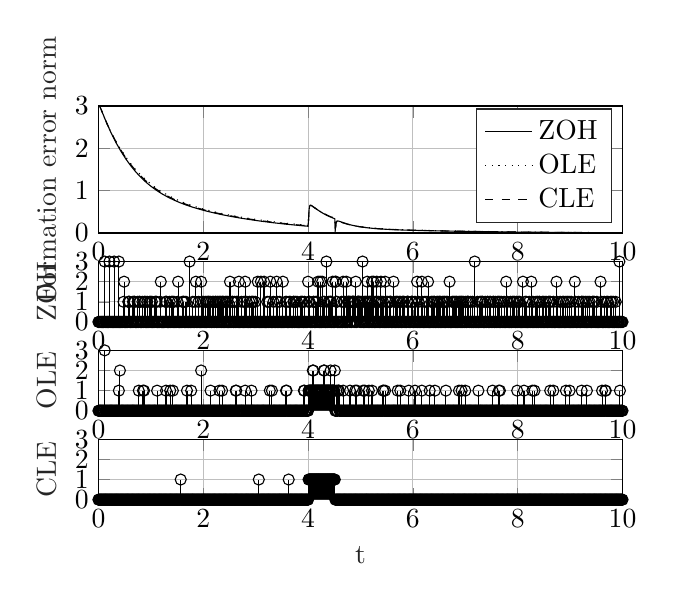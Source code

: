 % This file was created by matlab2tikz.
%
\begin{tikzpicture}

\begin{axis}[%
width=6.656cm,
height=1.614cm,
at={(0cm,3.386cm)},
scale only axis,
xmin=0,
xmax=10,
ymin=0,
ymax=3,
ylabel style={font=\color{white!15!black}},
ylabel={Formation error norm},
axis background/.style={fill=white},
xmajorgrids,
ymajorgrids,
legend style={legend cell align=left, align=left, draw=white!15!black}
]
\addplot [color=black]
  table[row sep=crcr]{%
0	3\\
0.02	3\\
0.03	2.979\\
0.06	2.89\\
0.16	2.587\\
0.25	2.343\\
0.34	2.124\\
0.43	1.929\\
0.52	1.755\\
0.61	1.6\\
0.7	1.462\\
0.76	1.38\\
0.82	1.303\\
0.91	1.198\\
1	1.106\\
1.07	1.042\\
1.14	0.982\\
1.23	0.913\\
1.33	0.845\\
1.44	0.779\\
1.56	0.715\\
1.68	0.659\\
1.8	0.61\\
1.93	0.562\\
2.06	0.519\\
2.19	0.48\\
2.33	0.441\\
2.48	0.404\\
2.69	0.357\\
2.88	0.32\\
3.08	0.284\\
3.33	0.244\\
3.59	0.208\\
3.9	0.171\\
4	0.16\\
4.01	0.328\\
4.02	0.557\\
4.03	0.635\\
4.04	0.655\\
4.05	0.655\\
4.07	0.643\\
4.12	0.6\\
4.23	0.507\\
4.3	0.456\\
4.37	0.411\\
4.45	0.367\\
4.51	0.337\\
4.52	0.099\\
4.54	0.257\\
4.55	0.281\\
4.56	0.287\\
4.58	0.283\\
4.62	0.268\\
4.76	0.21\\
4.83	0.187\\
4.92	0.163\\
5.01	0.144\\
5.12	0.126\\
5.24	0.11\\
5.39	0.096\\
5.57	0.083\\
5.81	0.071\\
6.13	0.06\\
6.67	0.046\\
7.42	0.031\\
8.21	0.02\\
9.1	0.011\\
10	0.006\\
};
\addlegendentry{ZOH}

\addplot [color=black, dotted]
  table[row sep=crcr]{%
0	3\\
0.02	3\\
0.03	2.979\\
0.06	2.89\\
0.16	2.587\\
0.22	2.429\\
0.28	2.283\\
0.34	2.149\\
0.4	2.027\\
0.54	1.764\\
0.6	1.663\\
0.66	1.569\\
0.72	1.483\\
0.78	1.404\\
0.85	1.32\\
0.96	1.198\\
1.03	1.127\\
1.1	1.063\\
1.18	0.997\\
1.26	0.937\\
1.35	0.876\\
1.45	0.813\\
1.54	0.763\\
1.63	0.717\\
1.73	0.672\\
1.85	0.622\\
1.97	0.578\\
2.12	0.528\\
2.26	0.487\\
2.44	0.439\\
2.62	0.397\\
2.82	0.355\\
3.04	0.315\\
3.27	0.277\\
3.53	0.239\\
3.83	0.201\\
4	0.181\\
4.01	0.336\\
4.02	0.559\\
4.03	0.637\\
4.04	0.656\\
4.05	0.657\\
4.07	0.645\\
4.13	0.592\\
4.2	0.534\\
4.27	0.483\\
4.34	0.437\\
4.41	0.397\\
4.49	0.356\\
4.51	0.347\\
4.52	0.108\\
4.53	0.166\\
4.54	0.249\\
4.55	0.273\\
4.56	0.278\\
4.58	0.275\\
4.63	0.256\\
4.73	0.217\\
4.81	0.192\\
4.9	0.169\\
4.99	0.151\\
5.1	0.134\\
5.23	0.118\\
5.39	0.103\\
5.6	0.089\\
5.87	0.076\\
6.29	0.062\\
6.89	0.046\\
7.5	0.034\\
8.42	0.02\\
9.3	0.012\\
10	0.007\\
};
\addlegendentry{OLE}

\addplot [color=black, dashed]
  table[row sep=crcr]{%
0	3\\
0.02	3\\
0.03	2.979\\
0.06	2.89\\
0.13	2.681\\
0.2	2.488\\
0.27	2.31\\
0.34	2.146\\
0.41	1.995\\
0.48	1.856\\
0.55	1.729\\
0.62	1.613\\
0.69	1.506\\
0.76	1.408\\
0.83	1.319\\
0.9	1.237\\
0.97	1.162\\
1.04	1.093\\
1.11	1.031\\
1.19	0.965\\
1.27	0.906\\
1.35	0.852\\
1.44	0.797\\
1.53	0.748\\
1.63	0.698\\
1.74	0.649\\
1.85	0.605\\
1.97	0.562\\
2.1	0.519\\
2.25	0.475\\
2.41	0.433\\
2.59	0.391\\
2.78	0.351\\
2.99	0.311\\
3.23	0.271\\
3.48	0.234\\
3.78	0.195\\
4	0.169\\
4.01	0.333\\
4.02	0.56\\
4.03	0.638\\
4.04	0.658\\
4.05	0.658\\
4.07	0.645\\
4.14	0.584\\
4.21	0.526\\
4.28	0.475\\
4.35	0.43\\
4.42	0.39\\
4.5	0.35\\
4.51	0.345\\
4.52	0.105\\
4.53	0.165\\
4.54	0.248\\
4.55	0.273\\
4.56	0.278\\
4.58	0.275\\
4.62	0.26\\
4.73	0.216\\
4.81	0.191\\
4.89	0.17\\
4.98	0.151\\
5.09	0.132\\
5.22	0.115\\
5.37	0.1\\
5.56	0.087\\
5.8	0.074\\
6.14	0.062\\
6.66	0.048\\
7.4	0.033\\
8.23	0.021\\
9.15	0.012\\
10	0.007\\
};
\addlegendentry{CLE}

\end{axis}

\begin{axis}[%
width=6.656cm,
height=0.767cm,
at={(0cm,2.257cm)},
scale only axis,
xmin=0,
xmax=10,
ymin=0,
ymax=3,
ylabel style={font=\color{white!15!black}},
ylabel={ZOH},
axis background/.style={fill=white},
xmajorgrids,
ymajorgrids
]
\addplot[ycomb, color=black, mark=o, mark options={solid, black}, forget plot] table[row sep=crcr] {%
0	0\\
0.01	0\\
0.02	0\\
0.03	0\\
0.04	0\\
0.05	0\\
0.06	0\\
0.07	0\\
0.08	0\\
0.09	0\\
0.1	0\\
0.11	0\\
0.12	3\\
0.13	0\\
0.14	0\\
0.15	0\\
0.16	0\\
0.17	0\\
0.18	0\\
0.19	0\\
0.2	0\\
0.21	3\\
0.22	0\\
0.23	0\\
0.24	0\\
0.25	0\\
0.26	0\\
0.27	0\\
0.28	0\\
0.29	0\\
0.3	3\\
0.31	0\\
0.32	0\\
0.33	0\\
0.34	0\\
0.35	0\\
0.36	0\\
0.37	0\\
0.38	0\\
0.39	3\\
0.4	0\\
0.41	0\\
0.42	0\\
0.43	0\\
0.44	0\\
0.45	0\\
0.46	0\\
0.47	0\\
0.48	1\\
0.49	2\\
0.5	0\\
0.51	0\\
0.52	0\\
0.53	0\\
0.54	0\\
0.55	0\\
0.56	0\\
0.57	1\\
0.58	1\\
0.59	1\\
0.6	0\\
0.61	0\\
0.62	0\\
0.63	0\\
0.64	0\\
0.65	0\\
0.66	1\\
0.67	0\\
0.68	1\\
0.69	1\\
0.7	0\\
0.71	0\\
0.72	0\\
0.73	0\\
0.74	0\\
0.75	1\\
0.76	0\\
0.77	0\\
0.78	1\\
0.79	1\\
0.8	0\\
0.81	0\\
0.82	0\\
0.83	0\\
0.84	1\\
0.85	0\\
0.86	0\\
0.87	0\\
0.88	1\\
0.89	1\\
0.9	0\\
0.91	0\\
0.92	0\\
0.93	1\\
0.94	0\\
0.95	0\\
0.96	0\\
0.97	0\\
0.98	1\\
0.99	1\\
1	0\\
1.01	0\\
1.02	1\\
1.03	0\\
1.04	0\\
1.05	0\\
1.06	0\\
1.07	0\\
1.08	1\\
1.09	1\\
1.1	0\\
1.11	1\\
1.12	0\\
1.13	0\\
1.14	0\\
1.15	0\\
1.16	0\\
1.17	0\\
1.18	1\\
1.19	2\\
1.2	0\\
1.21	0\\
1.22	0\\
1.23	0\\
1.24	0\\
1.25	0\\
1.26	0\\
1.27	0\\
1.28	1\\
1.29	1\\
1.3	1\\
1.31	0\\
1.32	0\\
1.33	0\\
1.34	0\\
1.35	0\\
1.36	1\\
1.37	0\\
1.38	0\\
1.39	0\\
1.4	1\\
1.41	1\\
1.42	0\\
1.43	0\\
1.44	1\\
1.45	0\\
1.46	0\\
1.47	0\\
1.48	0\\
1.49	0\\
1.5	0\\
1.51	1\\
1.52	2\\
1.53	0\\
1.54	0\\
1.55	0\\
1.56	0\\
1.57	0\\
1.58	0\\
1.59	0\\
1.6	1\\
1.61	0\\
1.62	1\\
1.63	1\\
1.64	0\\
1.65	0\\
1.66	0\\
1.67	1\\
1.68	0\\
1.69	0\\
1.7	0\\
1.71	0\\
1.72	0\\
1.73	0\\
1.74	3\\
1.75	0\\
1.76	0\\
1.77	0\\
1.78	0\\
1.79	0\\
1.8	1\\
1.81	0\\
1.82	0\\
1.83	0\\
1.84	0\\
1.85	1\\
1.86	2\\
1.87	0\\
1.88	0\\
1.89	0\\
1.9	0\\
1.91	1\\
1.92	0\\
1.93	0\\
1.94	0\\
1.95	0\\
1.96	2\\
1.97	0\\
1.98	1\\
1.99	0\\
2	0\\
2.01	1\\
2.02	0\\
2.03	0\\
2.04	0\\
2.05	1\\
2.06	0\\
2.07	0\\
2.08	1\\
2.09	0\\
2.1	1\\
2.11	1\\
2.12	0\\
2.13	0\\
2.14	1\\
2.15	0\\
2.16	0\\
2.17	0\\
2.18	1\\
2.19	0\\
2.2	1\\
2.21	0\\
2.22	0\\
2.23	1\\
2.24	1\\
2.25	0\\
2.26	0\\
2.27	1\\
2.28	0\\
2.29	0\\
2.3	1\\
2.31	0\\
2.32	1\\
2.33	0\\
2.34	1\\
2.35	0\\
2.36	0\\
2.37	1\\
2.38	1\\
2.39	0\\
2.4	0\\
2.41	0\\
2.42	1\\
2.43	0\\
2.44	1\\
2.45	0\\
2.46	0\\
2.47	1\\
2.48	0\\
2.49	0\\
2.5	0\\
2.51	2\\
2.52	0\\
2.53	0\\
2.54	0\\
2.55	1\\
2.56	1\\
2.57	0\\
2.58	0\\
2.59	0\\
2.6	1\\
2.61	0\\
2.62	0\\
2.63	0\\
2.64	1\\
2.65	1\\
2.66	0\\
2.67	0\\
2.68	2\\
2.69	0\\
2.7	0\\
2.71	0\\
2.72	0\\
2.73	1\\
2.74	0\\
2.75	0\\
2.76	0\\
2.77	0\\
2.78	1\\
2.79	0\\
2.8	2\\
2.81	0\\
2.82	0\\
2.83	1\\
2.84	0\\
2.85	0\\
2.86	0\\
2.87	0\\
2.88	1\\
2.89	0\\
2.9	0\\
2.91	0\\
2.92	1\\
2.93	0\\
2.94	1\\
2.95	1\\
2.96	0\\
2.97	0\\
2.98	0\\
2.99	1\\
3	0\\
3.01	0\\
3.02	0\\
3.03	0\\
3.04	2\\
3.05	0\\
3.06	0\\
3.07	0\\
3.08	0\\
3.09	0\\
3.1	2\\
3.11	0\\
3.12	0\\
3.13	0\\
3.14	0\\
3.15	0\\
3.16	2\\
3.17	0\\
3.18	0\\
3.19	0\\
3.2	0\\
3.21	0\\
3.22	1\\
3.23	0\\
3.24	0\\
3.25	0\\
3.26	1\\
3.27	0\\
3.28	2\\
3.29	0\\
3.3	0\\
3.31	0\\
3.32	0\\
3.33	0\\
3.34	1\\
3.35	0\\
3.36	0\\
3.37	0\\
3.38	0\\
3.39	0\\
3.4	2\\
3.41	1\\
3.42	0\\
3.43	0\\
3.44	0\\
3.45	0\\
3.46	1\\
3.47	0\\
3.48	0\\
3.49	0\\
3.5	0\\
3.51	0\\
3.52	2\\
3.53	0\\
3.54	0\\
3.55	0\\
3.56	0\\
3.57	1\\
3.58	0\\
3.59	1\\
3.6	0\\
3.61	0\\
3.62	0\\
3.63	0\\
3.64	1\\
3.65	0\\
3.66	1\\
3.67	0\\
3.68	0\\
3.69	0\\
3.7	0\\
3.71	0\\
3.72	1\\
3.73	1\\
3.74	0\\
3.75	0\\
3.76	1\\
3.77	0\\
3.78	0\\
3.79	1\\
3.8	0\\
3.81	0\\
3.82	0\\
3.83	0\\
3.84	0\\
3.85	0\\
3.86	1\\
3.87	0\\
3.88	1\\
3.89	1\\
3.9	0\\
3.91	0\\
3.92	0\\
3.93	1\\
3.94	0\\
3.95	0\\
3.96	0\\
3.97	0\\
3.98	0\\
3.99	0\\
4	2\\
4.01	1\\
4.02	1\\
4.03	1\\
4.04	0\\
4.05	0\\
4.06	0\\
4.07	0\\
4.08	0\\
4.09	0\\
4.1	1\\
4.11	1\\
4.12	0\\
4.13	0\\
4.14	0\\
4.15	1\\
4.16	0\\
4.17	1\\
4.18	0\\
4.19	2\\
4.2	0\\
4.21	0\\
4.22	0\\
4.23	2\\
4.24	0\\
4.25	0\\
4.26	0\\
4.27	2\\
4.28	0\\
4.29	1\\
4.3	0\\
4.31	1\\
4.32	0\\
4.33	0\\
4.34	0\\
4.35	3\\
4.36	0\\
4.37	0\\
4.38	0\\
4.39	1\\
4.4	0\\
4.41	1\\
4.42	0\\
4.43	1\\
4.44	1\\
4.45	0\\
4.46	0\\
4.47	2\\
4.48	0\\
4.49	0\\
4.5	0\\
4.51	0\\
4.52	2\\
4.53	2\\
4.54	1\\
4.55	1\\
4.56	0\\
4.57	0\\
4.58	0\\
4.59	0\\
4.6	0\\
4.61	0\\
4.62	0\\
4.63	0\\
4.64	1\\
4.65	0\\
4.66	0\\
4.67	2\\
4.68	1\\
4.69	0\\
4.7	1\\
4.71	0\\
4.72	0\\
4.73	2\\
4.74	0\\
4.75	0\\
4.76	1\\
4.77	1\\
4.78	1\\
4.79	1\\
4.8	0\\
4.81	1\\
4.82	0\\
4.83	0\\
4.84	1\\
4.85	1\\
4.86	1\\
4.87	1\\
4.88	0\\
4.89	1\\
4.9	0\\
4.91	2\\
4.92	0\\
4.93	0\\
4.94	1\\
4.95	1\\
4.96	1\\
4.97	1\\
4.98	1\\
4.99	0\\
5	0\\
5.01	1\\
5.02	0\\
5.03	0\\
5.04	3\\
5.05	0\\
5.06	0\\
5.07	1\\
5.08	0\\
5.09	0\\
5.1	1\\
5.11	1\\
5.12	0\\
5.13	2\\
5.14	0\\
5.15	0\\
5.16	1\\
5.17	0\\
5.18	1\\
5.19	1\\
5.2	0\\
5.21	0\\
5.22	2\\
5.23	0\\
5.24	0\\
5.25	2\\
5.26	0\\
5.27	0\\
5.28	1\\
5.29	0\\
5.3	0\\
5.31	2\\
5.32	1\\
5.33	0\\
5.34	0\\
5.35	1\\
5.36	0\\
5.37	0\\
5.38	0\\
5.39	2\\
5.4	1\\
5.41	0\\
5.42	0\\
5.43	1\\
5.44	0\\
5.45	0\\
5.46	0\\
5.47	2\\
5.48	0\\
5.49	1\\
5.5	0\\
5.51	0\\
5.52	1\\
5.53	0\\
5.54	0\\
5.55	1\\
5.56	0\\
5.57	1\\
5.58	1\\
5.59	0\\
5.6	0\\
5.61	0\\
5.62	0\\
5.63	2\\
5.64	0\\
5.65	0\\
5.66	1\\
5.67	0\\
5.68	0\\
5.69	1\\
5.7	0\\
5.71	1\\
5.72	0\\
5.73	0\\
5.74	1\\
5.75	0\\
5.76	1\\
5.77	0\\
5.78	0\\
5.79	0\\
5.8	1\\
5.81	0\\
5.82	1\\
5.83	1\\
5.84	0\\
5.85	0\\
5.86	0\\
5.87	0\\
5.88	0\\
5.89	1\\
5.9	1\\
5.91	1\\
5.92	0\\
5.93	0\\
5.94	0\\
5.95	0\\
5.96	0\\
5.97	1\\
5.98	1\\
5.99	1\\
6	0\\
6.01	0\\
6.02	0\\
6.03	0\\
6.04	1\\
6.05	0\\
6.06	0\\
6.07	0\\
6.08	2\\
6.09	0\\
6.1	0\\
6.11	1\\
6.12	0\\
6.13	0\\
6.14	0\\
6.15	0\\
6.16	0\\
6.17	2\\
6.18	1\\
6.19	0\\
6.2	0\\
6.21	0\\
6.22	0\\
6.23	1\\
6.24	0\\
6.25	0\\
6.26	0\\
6.27	1\\
6.28	0\\
6.29	2\\
6.3	0\\
6.31	0\\
6.32	0\\
6.33	0\\
6.34	0\\
6.35	1\\
6.36	0\\
6.37	1\\
6.38	0\\
6.39	0\\
6.4	1\\
6.41	1\\
6.42	0\\
6.43	0\\
6.44	0\\
6.45	0\\
6.46	1\\
6.47	0\\
6.48	1\\
6.49	0\\
6.5	0\\
6.51	1\\
6.52	1\\
6.53	0\\
6.54	0\\
6.55	0\\
6.56	1\\
6.57	0\\
6.58	0\\
6.59	1\\
6.6	0\\
6.61	1\\
6.62	0\\
6.63	0\\
6.64	1\\
6.65	0\\
6.66	1\\
6.67	0\\
6.68	0\\
6.69	0\\
6.7	2\\
6.71	0\\
6.72	0\\
6.73	0\\
6.74	0\\
6.75	1\\
6.76	0\\
6.77	1\\
6.78	0\\
6.79	1\\
6.8	0\\
6.81	0\\
6.82	1\\
6.83	0\\
6.84	1\\
6.85	0\\
6.86	0\\
6.87	0\\
6.88	1\\
6.89	0\\
6.9	1\\
6.91	0\\
6.92	1\\
6.93	0\\
6.94	1\\
6.95	0\\
6.96	0\\
6.97	1\\
6.98	0\\
6.99	0\\
7	0\\
7.01	1\\
7.02	0\\
7.03	0\\
7.04	1\\
7.05	1\\
7.06	1\\
7.07	0\\
7.08	0\\
7.09	0\\
7.1	1\\
7.11	0\\
7.12	0\\
7.13	0\\
7.14	1\\
7.15	0\\
7.16	0\\
7.17	0\\
7.18	3\\
7.19	0\\
7.2	0\\
7.21	0\\
7.22	0\\
7.23	1\\
7.24	0\\
7.25	0\\
7.26	0\\
7.27	0\\
7.28	1\\
7.29	0\\
7.3	1\\
7.31	0\\
7.32	1\\
7.33	1\\
7.34	0\\
7.35	0\\
7.36	0\\
7.37	0\\
7.38	1\\
7.39	0\\
7.4	0\\
7.41	0\\
7.42	1\\
7.43	1\\
7.44	0\\
7.45	0\\
7.46	0\\
7.47	1\\
7.48	1\\
7.49	0\\
7.5	0\\
7.51	0\\
7.52	0\\
7.53	1\\
7.54	1\\
7.55	0\\
7.56	0\\
7.57	0\\
7.58	1\\
7.59	0\\
7.6	0\\
7.61	0\\
7.62	1\\
7.63	1\\
7.64	0\\
7.65	0\\
7.66	1\\
7.67	0\\
7.68	0\\
7.69	1\\
7.7	0\\
7.71	0\\
7.72	0\\
7.73	0\\
7.74	1\\
7.75	0\\
7.76	0\\
7.77	0\\
7.78	2\\
7.79	0\\
7.8	1\\
7.81	0\\
7.82	0\\
7.83	0\\
7.84	0\\
7.85	0\\
7.86	1\\
7.87	0\\
7.88	0\\
7.89	0\\
7.9	1\\
7.91	0\\
7.92	1\\
7.93	0\\
7.94	1\\
7.95	0\\
7.96	0\\
7.97	0\\
7.98	1\\
7.99	0\\
8	0\\
8.01	0\\
8.02	1\\
8.03	0\\
8.04	1\\
8.05	0\\
8.06	0\\
8.07	0\\
8.08	0\\
8.09	0\\
8.1	2\\
8.11	0\\
8.12	0\\
8.13	0\\
8.14	1\\
8.15	0\\
8.16	1\\
8.17	0\\
8.18	0\\
8.19	0\\
8.2	0\\
8.21	0\\
8.22	1\\
8.23	0\\
8.24	0\\
8.25	0\\
8.26	2\\
8.27	0\\
8.28	0\\
8.29	1\\
8.3	0\\
8.31	0\\
8.32	0\\
8.33	0\\
8.34	0\\
8.35	1\\
8.36	0\\
8.37	0\\
8.38	1\\
8.39	0\\
8.4	0\\
8.41	1\\
8.42	1\\
8.43	0\\
8.44	0\\
8.45	0\\
8.46	0\\
8.47	1\\
8.48	0\\
8.49	0\\
8.5	1\\
8.51	0\\
8.52	0\\
8.53	0\\
8.54	1\\
8.55	0\\
8.56	0\\
8.57	0\\
8.58	0\\
8.59	1\\
8.6	0\\
8.61	1\\
8.62	1\\
8.63	0\\
8.64	0\\
8.65	0\\
8.66	0\\
8.67	0\\
8.68	1\\
8.69	0\\
8.7	0\\
8.71	0\\
8.72	0\\
8.73	0\\
8.74	2\\
8.75	1\\
8.76	0\\
8.77	0\\
8.78	0\\
8.79	0\\
8.8	0\\
8.81	1\\
8.82	0\\
8.83	0\\
8.84	0\\
8.85	0\\
8.86	1\\
8.87	0\\
8.88	1\\
8.89	0\\
8.9	0\\
8.91	0\\
8.92	1\\
8.93	0\\
8.94	0\\
8.95	1\\
8.96	0\\
8.97	0\\
8.98	1\\
8.99	0\\
9	0\\
9.01	0\\
9.02	1\\
9.03	0\\
9.04	0\\
9.05	0\\
9.06	0\\
9.07	0\\
9.08	0\\
9.09	2\\
9.1	1\\
9.11	0\\
9.12	0\\
9.13	0\\
9.14	0\\
9.15	0\\
9.16	1\\
9.17	0\\
9.18	0\\
9.19	0\\
9.2	0\\
9.21	0\\
9.22	1\\
9.23	1\\
9.24	0\\
9.25	0\\
9.26	1\\
9.27	0\\
9.28	0\\
9.29	0\\
9.3	1\\
9.31	0\\
9.32	0\\
9.33	0\\
9.34	1\\
9.35	0\\
9.36	0\\
9.37	1\\
9.38	0\\
9.39	0\\
9.4	0\\
9.41	0\\
9.42	0\\
9.43	1\\
9.44	1\\
9.45	0\\
9.46	1\\
9.47	0\\
9.48	0\\
9.49	0\\
9.5	0\\
9.51	1\\
9.52	0\\
9.53	0\\
9.54	0\\
9.55	0\\
9.56	0\\
9.57	0\\
9.58	2\\
9.59	0\\
9.6	1\\
9.61	0\\
9.62	0\\
9.63	0\\
9.64	0\\
9.65	1\\
9.66	0\\
9.67	0\\
9.68	0\\
9.69	0\\
9.7	1\\
9.71	0\\
9.72	1\\
9.73	0\\
9.74	0\\
9.75	0\\
9.76	0\\
9.77	1\\
9.78	0\\
9.79	1\\
9.8	0\\
9.81	0\\
9.82	1\\
9.83	0\\
9.84	0\\
9.85	0\\
9.86	0\\
9.87	1\\
9.88	0\\
9.89	0\\
9.9	0\\
9.91	0\\
9.92	0\\
9.93	0\\
9.94	3\\
9.95	0\\
9.96	0\\
9.97	0\\
9.98	0\\
9.99	0\\
10	0\\
};
\addplot[forget plot, color=white!15!black] table[row sep=crcr] {%
0	0\\
10	0\\
};
\end{axis}

\begin{axis}[%
width=6.656cm,
height=0.767cm,
at={(0cm,1.129cm)},
scale only axis,
xmin=0,
xmax=10,
ymin=0,
ymax=3,
ylabel style={font=\color{white!15!black}},
ylabel={OLE},
axis background/.style={fill=white},
xmajorgrids,
ymajorgrids
]
\addplot[ycomb, color=black, mark=o, mark options={solid, black}, forget plot] table[row sep=crcr] {%
0	0\\
0.01	0\\
0.02	0\\
0.03	0\\
0.04	0\\
0.05	0\\
0.06	0\\
0.07	0\\
0.08	0\\
0.09	0\\
0.1	0\\
0.11	0\\
0.12	3\\
0.13	0\\
0.14	0\\
0.15	0\\
0.16	0\\
0.17	0\\
0.18	0\\
0.19	0\\
0.2	0\\
0.21	0\\
0.22	0\\
0.23	0\\
0.24	0\\
0.25	0\\
0.26	0\\
0.27	0\\
0.28	0\\
0.29	0\\
0.3	0\\
0.31	0\\
0.32	0\\
0.33	0\\
0.34	0\\
0.35	0\\
0.36	0\\
0.37	0\\
0.38	0\\
0.39	1\\
0.4	0\\
0.41	2\\
0.42	0\\
0.43	0\\
0.44	0\\
0.45	0\\
0.46	0\\
0.47	0\\
0.48	0\\
0.49	0\\
0.5	0\\
0.51	0\\
0.52	0\\
0.53	0\\
0.54	0\\
0.55	0\\
0.56	0\\
0.57	0\\
0.58	0\\
0.59	0\\
0.6	0\\
0.61	0\\
0.62	0\\
0.63	0\\
0.64	0\\
0.65	0\\
0.66	0\\
0.67	0\\
0.68	0\\
0.69	0\\
0.7	0\\
0.71	0\\
0.72	0\\
0.73	0\\
0.74	0\\
0.75	0\\
0.76	0\\
0.77	1\\
0.78	0\\
0.79	0\\
0.8	0\\
0.81	0\\
0.82	0\\
0.83	0\\
0.84	0\\
0.85	1\\
0.86	0\\
0.87	1\\
0.88	0\\
0.89	0\\
0.9	0\\
0.91	0\\
0.92	0\\
0.93	0\\
0.94	0\\
0.95	0\\
0.96	0\\
0.97	0\\
0.98	0\\
0.99	0\\
1	0\\
1.01	0\\
1.02	0\\
1.03	0\\
1.04	0\\
1.05	0\\
1.06	0\\
1.07	0\\
1.08	0\\
1.09	0\\
1.1	0\\
1.11	0\\
1.12	1\\
1.13	0\\
1.14	0\\
1.15	0\\
1.16	0\\
1.17	0\\
1.18	0\\
1.19	0\\
1.2	0\\
1.21	0\\
1.22	0\\
1.23	0\\
1.24	0\\
1.25	0\\
1.26	0\\
1.27	0\\
1.28	0\\
1.29	1\\
1.3	0\\
1.31	0\\
1.32	0\\
1.33	0\\
1.34	0\\
1.35	0\\
1.36	0\\
1.37	1\\
1.38	0\\
1.39	0\\
1.4	0\\
1.41	0\\
1.42	1\\
1.43	0\\
1.44	0\\
1.45	0\\
1.46	0\\
1.47	0\\
1.48	0\\
1.49	0\\
1.5	0\\
1.51	0\\
1.52	0\\
1.53	0\\
1.54	0\\
1.55	0\\
1.56	0\\
1.57	0\\
1.58	0\\
1.59	0\\
1.6	0\\
1.61	0\\
1.62	0\\
1.63	0\\
1.64	0\\
1.65	0\\
1.66	0\\
1.67	0\\
1.68	0\\
1.69	1\\
1.7	0\\
1.71	0\\
1.72	0\\
1.73	0\\
1.74	0\\
1.75	0\\
1.76	0\\
1.77	1\\
1.78	0\\
1.79	0\\
1.8	0\\
1.81	0\\
1.82	0\\
1.83	0\\
1.84	0\\
1.85	0\\
1.86	0\\
1.87	0\\
1.88	0\\
1.89	0\\
1.9	0\\
1.91	0\\
1.92	0\\
1.93	0\\
1.94	0\\
1.95	0\\
1.96	2\\
1.97	0\\
1.98	0\\
1.99	0\\
2	0\\
2.01	0\\
2.02	0\\
2.03	0\\
2.04	0\\
2.05	0\\
2.06	0\\
2.07	0\\
2.08	0\\
2.09	0\\
2.1	0\\
2.11	0\\
2.12	0\\
2.13	0\\
2.14	1\\
2.15	0\\
2.16	0\\
2.17	0\\
2.18	0\\
2.19	0\\
2.2	0\\
2.21	0\\
2.22	0\\
2.23	0\\
2.24	0\\
2.25	0\\
2.26	0\\
2.27	0\\
2.28	0\\
2.29	0\\
2.3	0\\
2.31	1\\
2.32	0\\
2.33	0\\
2.34	0\\
2.35	0\\
2.36	1\\
2.37	0\\
2.38	0\\
2.39	0\\
2.4	0\\
2.41	0\\
2.42	0\\
2.43	0\\
2.44	0\\
2.45	0\\
2.46	0\\
2.47	0\\
2.48	0\\
2.49	0\\
2.5	0\\
2.51	0\\
2.52	0\\
2.53	0\\
2.54	0\\
2.55	0\\
2.56	0\\
2.57	0\\
2.58	0\\
2.59	0\\
2.6	0\\
2.61	0\\
2.62	1\\
2.63	1\\
2.64	0\\
2.65	0\\
2.66	0\\
2.67	0\\
2.68	0\\
2.69	0\\
2.7	0\\
2.71	0\\
2.72	0\\
2.73	0\\
2.74	0\\
2.75	0\\
2.76	0\\
2.77	0\\
2.78	0\\
2.79	0\\
2.8	1\\
2.81	0\\
2.82	0\\
2.83	0\\
2.84	0\\
2.85	0\\
2.86	0\\
2.87	0\\
2.88	0\\
2.89	0\\
2.9	0\\
2.91	0\\
2.92	1\\
2.93	0\\
2.94	0\\
2.95	0\\
2.96	0\\
2.97	0\\
2.98	0\\
2.99	0\\
3	0\\
3.01	0\\
3.02	0\\
3.03	0\\
3.04	0\\
3.05	0\\
3.06	0\\
3.07	0\\
3.08	0\\
3.09	0\\
3.1	0\\
3.11	0\\
3.12	0\\
3.13	0\\
3.14	0\\
3.15	0\\
3.16	0\\
3.17	0\\
3.18	0\\
3.19	0\\
3.2	0\\
3.21	0\\
3.22	0\\
3.23	0\\
3.24	0\\
3.25	0\\
3.26	0\\
3.27	1\\
3.28	0\\
3.29	0\\
3.3	0\\
3.31	1\\
3.32	0\\
3.33	0\\
3.34	0\\
3.35	0\\
3.36	0\\
3.37	0\\
3.38	0\\
3.39	0\\
3.4	0\\
3.41	0\\
3.42	0\\
3.43	0\\
3.44	0\\
3.45	0\\
3.46	0\\
3.47	0\\
3.48	0\\
3.49	0\\
3.5	0\\
3.51	0\\
3.52	0\\
3.53	0\\
3.54	0\\
3.55	0\\
3.56	0\\
3.57	0\\
3.58	1\\
3.59	1\\
3.6	0\\
3.61	0\\
3.62	0\\
3.63	0\\
3.64	0\\
3.65	0\\
3.66	0\\
3.67	0\\
3.68	0\\
3.69	0\\
3.7	0\\
3.71	0\\
3.72	0\\
3.73	0\\
3.74	0\\
3.75	0\\
3.76	0\\
3.77	0\\
3.78	0\\
3.79	0\\
3.8	0\\
3.81	0\\
3.82	0\\
3.83	0\\
3.84	0\\
3.85	0\\
3.86	0\\
3.87	0\\
3.88	0\\
3.89	0\\
3.9	0\\
3.91	0\\
3.92	1\\
3.93	1\\
3.94	0\\
3.95	0\\
3.96	0\\
3.97	0\\
3.98	0\\
3.99	0\\
4	0\\
4.01	1\\
4.02	1\\
4.03	1\\
4.04	1\\
4.05	1\\
4.06	1\\
4.07	1\\
4.08	1\\
4.09	2\\
4.1	2\\
4.11	1\\
4.12	1\\
4.13	1\\
4.14	1\\
4.15	1\\
4.16	1\\
4.17	1\\
4.18	1\\
4.19	1\\
4.2	1\\
4.21	1\\
4.22	1\\
4.23	1\\
4.24	1\\
4.25	1\\
4.26	1\\
4.27	1\\
4.28	1\\
4.29	1\\
4.3	2\\
4.31	2\\
4.32	1\\
4.33	1\\
4.34	1\\
4.35	1\\
4.36	1\\
4.37	1\\
4.38	1\\
4.39	1\\
4.4	1\\
4.41	1\\
4.42	1\\
4.43	2\\
4.44	1\\
4.45	1\\
4.46	1\\
4.47	1\\
4.48	1\\
4.49	1\\
4.5	1\\
4.51	2\\
4.52	0\\
4.53	0\\
4.54	1\\
4.55	0\\
4.56	0\\
4.57	1\\
4.58	1\\
4.59	1\\
4.6	0\\
4.61	0\\
4.62	0\\
4.63	0\\
4.64	0\\
4.65	0\\
4.66	0\\
4.67	1\\
4.68	0\\
4.69	0\\
4.7	0\\
4.71	0\\
4.72	0\\
4.73	0\\
4.74	0\\
4.75	0\\
4.76	0\\
4.77	0\\
4.78	0\\
4.79	0\\
4.8	1\\
4.81	0\\
4.82	0\\
4.83	0\\
4.84	0\\
4.85	0\\
4.86	0\\
4.87	0\\
4.88	0\\
4.89	0\\
4.9	1\\
4.91	0\\
4.92	0\\
4.93	1\\
4.94	0\\
4.95	0\\
4.96	0\\
4.97	0\\
4.98	0\\
4.99	0\\
5	0\\
5.01	0\\
5.02	0\\
5.03	0\\
5.04	0\\
5.05	1\\
5.06	0\\
5.07	0\\
5.08	1\\
5.09	0\\
5.1	0\\
5.11	0\\
5.12	0\\
5.13	0\\
5.14	0\\
5.15	0\\
5.16	1\\
5.17	0\\
5.18	0\\
5.19	0\\
5.2	0\\
5.21	0\\
5.22	1\\
5.23	0\\
5.24	0\\
5.25	0\\
5.26	0\\
5.27	0\\
5.28	0\\
5.29	0\\
5.3	0\\
5.31	0\\
5.32	0\\
5.33	0\\
5.34	0\\
5.35	0\\
5.36	0\\
5.37	0\\
5.38	0\\
5.39	0\\
5.4	0\\
5.41	0\\
5.42	0\\
5.43	1\\
5.44	1\\
5.45	0\\
5.46	0\\
5.47	1\\
5.48	0\\
5.49	0\\
5.5	0\\
5.51	0\\
5.52	0\\
5.53	0\\
5.54	0\\
5.55	0\\
5.56	0\\
5.57	0\\
5.58	0\\
5.59	0\\
5.6	0\\
5.61	0\\
5.62	0\\
5.63	0\\
5.64	0\\
5.65	0\\
5.66	0\\
5.67	0\\
5.68	0\\
5.69	0\\
5.7	0\\
5.71	1\\
5.72	0\\
5.73	0\\
5.74	0\\
5.75	0\\
5.76	1\\
5.77	0\\
5.78	0\\
5.79	0\\
5.8	0\\
5.81	0\\
5.82	0\\
5.83	0\\
5.84	0\\
5.85	0\\
5.86	0\\
5.87	0\\
5.88	0\\
5.89	0\\
5.9	0\\
5.91	0\\
5.92	1\\
5.93	0\\
5.94	0\\
5.95	0\\
5.96	0\\
5.97	0\\
5.98	0\\
5.99	0\\
6	0\\
6.01	0\\
6.02	0\\
6.03	0\\
6.04	1\\
6.05	0\\
6.06	0\\
6.07	0\\
6.08	0\\
6.09	0\\
6.1	0\\
6.11	0\\
6.12	0\\
6.13	0\\
6.14	0\\
6.15	0\\
6.16	0\\
6.17	1\\
6.18	0\\
6.19	0\\
6.2	0\\
6.21	0\\
6.22	0\\
6.23	0\\
6.24	0\\
6.25	0\\
6.26	0\\
6.27	0\\
6.28	0\\
6.29	0\\
6.3	0\\
6.31	0\\
6.32	1\\
6.33	0\\
6.34	0\\
6.35	0\\
6.36	0\\
6.37	0\\
6.38	0\\
6.39	0\\
6.4	0\\
6.41	0\\
6.42	1\\
6.43	0\\
6.44	0\\
6.45	0\\
6.46	0\\
6.47	0\\
6.48	0\\
6.49	0\\
6.5	0\\
6.51	0\\
6.52	0\\
6.53	0\\
6.54	0\\
6.55	0\\
6.56	0\\
6.57	0\\
6.58	0\\
6.59	0\\
6.6	0\\
6.61	0\\
6.62	0\\
6.63	1\\
6.64	0\\
6.65	0\\
6.66	0\\
6.67	0\\
6.68	0\\
6.69	0\\
6.7	0\\
6.71	0\\
6.72	0\\
6.73	0\\
6.74	0\\
6.75	0\\
6.76	0\\
6.77	0\\
6.78	0\\
6.79	0\\
6.8	0\\
6.81	0\\
6.82	0\\
6.83	0\\
6.84	0\\
6.85	0\\
6.86	0\\
6.87	0\\
6.88	1\\
6.89	0\\
6.9	0\\
6.91	0\\
6.92	0\\
6.93	1\\
6.94	0\\
6.95	0\\
6.96	0\\
6.97	0\\
6.98	0\\
6.99	0\\
7	1\\
7.01	0\\
7.02	0\\
7.03	0\\
7.04	0\\
7.05	0\\
7.06	0\\
7.07	0\\
7.08	0\\
7.09	0\\
7.1	0\\
7.11	0\\
7.12	0\\
7.13	0\\
7.14	0\\
7.15	0\\
7.16	0\\
7.17	0\\
7.18	0\\
7.19	0\\
7.2	0\\
7.21	0\\
7.22	0\\
7.23	0\\
7.24	0\\
7.25	1\\
7.26	0\\
7.27	0\\
7.28	0\\
7.29	0\\
7.3	0\\
7.31	0\\
7.32	0\\
7.33	0\\
7.34	0\\
7.35	0\\
7.36	0\\
7.37	0\\
7.38	0\\
7.39	0\\
7.4	0\\
7.41	0\\
7.42	0\\
7.43	0\\
7.44	0\\
7.45	0\\
7.46	0\\
7.47	0\\
7.48	0\\
7.49	0\\
7.5	0\\
7.51	0\\
7.52	1\\
7.53	0\\
7.54	0\\
7.55	0\\
7.56	0\\
7.57	0\\
7.58	0\\
7.59	0\\
7.6	0\\
7.61	0\\
7.62	0\\
7.63	0\\
7.64	1\\
7.65	0\\
7.66	1\\
7.67	0\\
7.68	0\\
7.69	0\\
7.7	0\\
7.71	0\\
7.72	0\\
7.73	0\\
7.74	0\\
7.75	0\\
7.76	0\\
7.77	0\\
7.78	0\\
7.79	0\\
7.8	0\\
7.81	0\\
7.82	0\\
7.83	0\\
7.84	0\\
7.85	0\\
7.86	0\\
7.87	0\\
7.88	0\\
7.89	0\\
7.9	0\\
7.91	0\\
7.92	0\\
7.93	0\\
7.94	0\\
7.95	0\\
7.96	0\\
7.97	0\\
7.98	0\\
7.99	1\\
8	0\\
8.01	0\\
8.02	0\\
8.03	0\\
8.04	0\\
8.05	0\\
8.06	0\\
8.07	0\\
8.08	0\\
8.09	0\\
8.1	0\\
8.11	0\\
8.12	1\\
8.13	0\\
8.14	0\\
8.15	0\\
8.16	0\\
8.17	0\\
8.18	0\\
8.19	0\\
8.2	0\\
8.21	0\\
8.22	0\\
8.23	0\\
8.24	0\\
8.25	0\\
8.26	0\\
8.27	0\\
8.28	1\\
8.29	0\\
8.3	0\\
8.31	0\\
8.32	1\\
8.33	0\\
8.34	0\\
8.35	0\\
8.36	0\\
8.37	0\\
8.38	0\\
8.39	0\\
8.4	0\\
8.41	0\\
8.42	0\\
8.43	0\\
8.44	0\\
8.45	0\\
8.46	0\\
8.47	0\\
8.48	0\\
8.49	0\\
8.5	0\\
8.51	0\\
8.52	0\\
8.53	0\\
8.54	0\\
8.55	0\\
8.56	0\\
8.57	0\\
8.58	0\\
8.59	0\\
8.6	0\\
8.61	0\\
8.62	1\\
8.63	0\\
8.64	0\\
8.65	0\\
8.66	0\\
8.67	0\\
8.68	1\\
8.69	0\\
8.7	0\\
8.71	0\\
8.72	0\\
8.73	0\\
8.74	0\\
8.75	0\\
8.76	0\\
8.77	0\\
8.78	0\\
8.79	0\\
8.8	0\\
8.81	0\\
8.82	0\\
8.83	0\\
8.84	0\\
8.85	0\\
8.86	0\\
8.87	0\\
8.88	0\\
8.89	0\\
8.9	0\\
8.91	0\\
8.92	1\\
8.93	0\\
8.94	0\\
8.95	0\\
8.96	0\\
8.97	0\\
8.98	0\\
8.99	1\\
9	0\\
9.01	0\\
9.02	0\\
9.03	0\\
9.04	0\\
9.05	0\\
9.06	0\\
9.07	0\\
9.08	0\\
9.09	0\\
9.1	0\\
9.11	0\\
9.12	0\\
9.13	0\\
9.14	0\\
9.15	0\\
9.16	0\\
9.17	0\\
9.18	0\\
9.19	0\\
9.2	0\\
9.21	0\\
9.22	1\\
9.23	0\\
9.24	0\\
9.25	0\\
9.26	0\\
9.27	0\\
9.28	0\\
9.29	0\\
9.3	0\\
9.31	0\\
9.32	1\\
9.33	0\\
9.34	0\\
9.35	0\\
9.36	0\\
9.37	0\\
9.38	0\\
9.39	0\\
9.4	0\\
9.41	0\\
9.42	0\\
9.43	0\\
9.44	0\\
9.45	0\\
9.46	0\\
9.47	0\\
9.48	0\\
9.49	0\\
9.5	0\\
9.51	0\\
9.52	0\\
9.53	0\\
9.54	0\\
9.55	0\\
9.56	0\\
9.57	0\\
9.58	0\\
9.59	0\\
9.6	0\\
9.61	1\\
9.62	0\\
9.63	0\\
9.64	0\\
9.65	0\\
9.66	0\\
9.67	1\\
9.68	1\\
9.69	0\\
9.7	0\\
9.71	0\\
9.72	0\\
9.73	0\\
9.74	0\\
9.75	0\\
9.76	0\\
9.77	0\\
9.78	0\\
9.79	0\\
9.8	0\\
9.81	0\\
9.82	0\\
9.83	0\\
9.84	0\\
9.85	0\\
9.86	0\\
9.87	0\\
9.88	0\\
9.89	0\\
9.9	0\\
9.91	0\\
9.92	0\\
9.93	0\\
9.94	0\\
9.95	1\\
9.96	0\\
9.97	0\\
9.98	0\\
9.99	0\\
10	0\\
};
\addplot[forget plot, color=white!15!black] table[row sep=crcr] {%
0	0\\
10	0\\
};
\end{axis}

\begin{axis}[%
width=6.656cm,
height=0.767cm,
at={(0cm,0cm)},
scale only axis,
xmin=0,
xmax=10,
xlabel style={font=\color{white!15!black}},
xlabel={t},
ymin=0,
ymax=3,
ylabel style={font=\color{white!15!black}},
ylabel={CLE},
axis background/.style={fill=white},
xmajorgrids,
ymajorgrids
]
\addplot[ycomb, color=black, mark=o, mark options={solid, black}, forget plot] table[row sep=crcr] {%
0	0\\
0.01	0\\
0.02	0\\
0.03	0\\
0.04	0\\
0.05	0\\
0.06	0\\
0.07	0\\
0.08	0\\
0.09	0\\
0.1	0\\
0.11	0\\
0.12	0\\
0.13	0\\
0.14	0\\
0.15	0\\
0.16	0\\
0.17	0\\
0.18	0\\
0.19	0\\
0.2	0\\
0.21	0\\
0.22	0\\
0.23	0\\
0.24	0\\
0.25	0\\
0.26	0\\
0.27	0\\
0.28	0\\
0.29	0\\
0.3	0\\
0.31	0\\
0.32	0\\
0.33	0\\
0.34	0\\
0.35	0\\
0.36	0\\
0.37	0\\
0.38	0\\
0.39	0\\
0.4	0\\
0.41	0\\
0.42	0\\
0.43	0\\
0.44	0\\
0.45	0\\
0.46	0\\
0.47	0\\
0.48	0\\
0.49	0\\
0.5	0\\
0.51	0\\
0.52	0\\
0.53	0\\
0.54	0\\
0.55	0\\
0.56	0\\
0.57	0\\
0.58	0\\
0.59	0\\
0.6	0\\
0.61	0\\
0.62	0\\
0.63	0\\
0.64	0\\
0.65	0\\
0.66	0\\
0.67	0\\
0.68	0\\
0.69	0\\
0.7	0\\
0.71	0\\
0.72	0\\
0.73	0\\
0.74	0\\
0.75	0\\
0.76	0\\
0.77	0\\
0.78	0\\
0.79	0\\
0.8	0\\
0.81	0\\
0.82	0\\
0.83	0\\
0.84	0\\
0.85	0\\
0.86	0\\
0.87	0\\
0.88	0\\
0.89	0\\
0.9	0\\
0.91	0\\
0.92	0\\
0.93	0\\
0.94	0\\
0.95	0\\
0.96	0\\
0.97	0\\
0.98	0\\
0.99	0\\
1	0\\
1.01	0\\
1.02	0\\
1.03	0\\
1.04	0\\
1.05	0\\
1.06	0\\
1.07	0\\
1.08	0\\
1.09	0\\
1.1	0\\
1.11	0\\
1.12	0\\
1.13	0\\
1.14	0\\
1.15	0\\
1.16	0\\
1.17	0\\
1.18	0\\
1.19	0\\
1.2	0\\
1.21	0\\
1.22	0\\
1.23	0\\
1.24	0\\
1.25	0\\
1.26	0\\
1.27	0\\
1.28	0\\
1.29	0\\
1.3	0\\
1.31	0\\
1.32	0\\
1.33	0\\
1.34	0\\
1.35	0\\
1.36	0\\
1.37	0\\
1.38	0\\
1.39	0\\
1.4	0\\
1.41	0\\
1.42	0\\
1.43	0\\
1.44	0\\
1.45	0\\
1.46	0\\
1.47	0\\
1.48	0\\
1.49	0\\
1.5	0\\
1.51	0\\
1.52	0\\
1.53	0\\
1.54	0\\
1.55	0\\
1.56	0\\
1.57	1\\
1.58	0\\
1.59	0\\
1.6	0\\
1.61	0\\
1.62	0\\
1.63	0\\
1.64	0\\
1.65	0\\
1.66	0\\
1.67	0\\
1.68	0\\
1.69	0\\
1.7	0\\
1.71	0\\
1.72	0\\
1.73	0\\
1.74	0\\
1.75	0\\
1.76	0\\
1.77	0\\
1.78	0\\
1.79	0\\
1.8	0\\
1.81	0\\
1.82	0\\
1.83	0\\
1.84	0\\
1.85	0\\
1.86	0\\
1.87	0\\
1.88	0\\
1.89	0\\
1.9	0\\
1.91	0\\
1.92	0\\
1.93	0\\
1.94	0\\
1.95	0\\
1.96	0\\
1.97	0\\
1.98	0\\
1.99	0\\
2	0\\
2.01	0\\
2.02	0\\
2.03	0\\
2.04	0\\
2.05	0\\
2.06	0\\
2.07	0\\
2.08	0\\
2.09	0\\
2.1	0\\
2.11	0\\
2.12	0\\
2.13	0\\
2.14	0\\
2.15	0\\
2.16	0\\
2.17	0\\
2.18	0\\
2.19	0\\
2.2	0\\
2.21	0\\
2.22	0\\
2.23	0\\
2.24	0\\
2.25	0\\
2.26	0\\
2.27	0\\
2.28	0\\
2.29	0\\
2.3	0\\
2.31	0\\
2.32	0\\
2.33	0\\
2.34	0\\
2.35	0\\
2.36	0\\
2.37	0\\
2.38	0\\
2.39	0\\
2.4	0\\
2.41	0\\
2.42	0\\
2.43	0\\
2.44	0\\
2.45	0\\
2.46	0\\
2.47	0\\
2.48	0\\
2.49	0\\
2.5	0\\
2.51	0\\
2.52	0\\
2.53	0\\
2.54	0\\
2.55	0\\
2.56	0\\
2.57	0\\
2.58	0\\
2.59	0\\
2.6	0\\
2.61	0\\
2.62	0\\
2.63	0\\
2.64	0\\
2.65	0\\
2.66	0\\
2.67	0\\
2.68	0\\
2.69	0\\
2.7	0\\
2.71	0\\
2.72	0\\
2.73	0\\
2.74	0\\
2.75	0\\
2.76	0\\
2.77	0\\
2.78	0\\
2.79	0\\
2.8	0\\
2.81	0\\
2.82	0\\
2.83	0\\
2.84	0\\
2.85	0\\
2.86	0\\
2.87	0\\
2.88	0\\
2.89	0\\
2.9	0\\
2.91	0\\
2.92	0\\
2.93	0\\
2.94	0\\
2.95	0\\
2.96	0\\
2.97	0\\
2.98	0\\
2.99	0\\
3	0\\
3.01	0\\
3.02	0\\
3.03	0\\
3.04	0\\
3.05	0\\
3.06	1\\
3.07	0\\
3.08	0\\
3.09	0\\
3.1	0\\
3.11	0\\
3.12	0\\
3.13	0\\
3.14	0\\
3.15	0\\
3.16	0\\
3.17	0\\
3.18	0\\
3.19	0\\
3.2	0\\
3.21	0\\
3.22	0\\
3.23	0\\
3.24	0\\
3.25	0\\
3.26	0\\
3.27	0\\
3.28	0\\
3.29	0\\
3.3	0\\
3.31	0\\
3.32	0\\
3.33	0\\
3.34	0\\
3.35	0\\
3.36	0\\
3.37	0\\
3.38	0\\
3.39	0\\
3.4	0\\
3.41	0\\
3.42	0\\
3.43	0\\
3.44	0\\
3.45	0\\
3.46	0\\
3.47	0\\
3.48	0\\
3.49	0\\
3.5	0\\
3.51	0\\
3.52	0\\
3.53	0\\
3.54	0\\
3.55	0\\
3.56	0\\
3.57	0\\
3.58	0\\
3.59	0\\
3.6	0\\
3.61	0\\
3.62	0\\
3.63	1\\
3.64	0\\
3.65	0\\
3.66	0\\
3.67	0\\
3.68	0\\
3.69	0\\
3.7	0\\
3.71	0\\
3.72	0\\
3.73	0\\
3.74	0\\
3.75	0\\
3.76	0\\
3.77	0\\
3.78	0\\
3.79	0\\
3.8	0\\
3.81	0\\
3.82	0\\
3.83	0\\
3.84	0\\
3.85	0\\
3.86	0\\
3.87	0\\
3.88	0\\
3.89	0\\
3.9	0\\
3.91	0\\
3.92	0\\
3.93	0\\
3.94	0\\
3.95	0\\
3.96	0\\
3.97	0\\
3.98	0\\
3.99	0\\
4	0\\
4.01	1\\
4.02	1\\
4.03	1\\
4.04	1\\
4.05	1\\
4.06	1\\
4.07	1\\
4.08	1\\
4.09	1\\
4.1	1\\
4.11	1\\
4.12	1\\
4.13	1\\
4.14	1\\
4.15	1\\
4.16	1\\
4.17	1\\
4.18	1\\
4.19	1\\
4.2	1\\
4.21	1\\
4.22	1\\
4.23	1\\
4.24	1\\
4.25	1\\
4.26	1\\
4.27	1\\
4.28	1\\
4.29	1\\
4.3	1\\
4.31	1\\
4.32	1\\
4.33	1\\
4.34	1\\
4.35	1\\
4.36	1\\
4.37	1\\
4.38	1\\
4.39	1\\
4.4	1\\
4.41	1\\
4.42	1\\
4.43	1\\
4.44	1\\
4.45	1\\
4.46	1\\
4.47	1\\
4.48	1\\
4.49	1\\
4.5	1\\
4.51	1\\
4.52	0\\
4.53	0\\
4.54	0\\
4.55	0\\
4.56	0\\
4.57	0\\
4.58	0\\
4.59	0\\
4.6	0\\
4.61	0\\
4.62	0\\
4.63	0\\
4.64	0\\
4.65	0\\
4.66	0\\
4.67	0\\
4.68	0\\
4.69	0\\
4.7	0\\
4.71	0\\
4.72	0\\
4.73	0\\
4.74	0\\
4.75	0\\
4.76	0\\
4.77	0\\
4.78	0\\
4.79	0\\
4.8	0\\
4.81	0\\
4.82	0\\
4.83	0\\
4.84	0\\
4.85	0\\
4.86	0\\
4.87	0\\
4.88	0\\
4.89	0\\
4.9	0\\
4.91	0\\
4.92	0\\
4.93	0\\
4.94	0\\
4.95	0\\
4.96	0\\
4.97	0\\
4.98	0\\
4.99	0\\
5	0\\
5.01	0\\
5.02	0\\
5.03	0\\
5.04	0\\
5.05	0\\
5.06	0\\
5.07	0\\
5.08	0\\
5.09	0\\
5.1	0\\
5.11	0\\
5.12	0\\
5.13	0\\
5.14	0\\
5.15	0\\
5.16	0\\
5.17	0\\
5.18	0\\
5.19	0\\
5.2	0\\
5.21	0\\
5.22	0\\
5.23	0\\
5.24	0\\
5.25	0\\
5.26	0\\
5.27	0\\
5.28	0\\
5.29	0\\
5.3	0\\
5.31	0\\
5.32	0\\
5.33	0\\
5.34	0\\
5.35	0\\
5.36	0\\
5.37	0\\
5.38	0\\
5.39	0\\
5.4	0\\
5.41	0\\
5.42	0\\
5.43	0\\
5.44	0\\
5.45	0\\
5.46	0\\
5.47	0\\
5.48	0\\
5.49	0\\
5.5	0\\
5.51	0\\
5.52	0\\
5.53	0\\
5.54	0\\
5.55	0\\
5.56	0\\
5.57	0\\
5.58	0\\
5.59	0\\
5.6	0\\
5.61	0\\
5.62	0\\
5.63	0\\
5.64	0\\
5.65	0\\
5.66	0\\
5.67	0\\
5.68	0\\
5.69	0\\
5.7	0\\
5.71	0\\
5.72	0\\
5.73	0\\
5.74	0\\
5.75	0\\
5.76	0\\
5.77	0\\
5.78	0\\
5.79	0\\
5.8	0\\
5.81	0\\
5.82	0\\
5.83	0\\
5.84	0\\
5.85	0\\
5.86	0\\
5.87	0\\
5.88	0\\
5.89	0\\
5.9	0\\
5.91	0\\
5.92	0\\
5.93	0\\
5.94	0\\
5.95	0\\
5.96	0\\
5.97	0\\
5.98	0\\
5.99	0\\
6	0\\
6.01	0\\
6.02	0\\
6.03	0\\
6.04	0\\
6.05	0\\
6.06	0\\
6.07	0\\
6.08	0\\
6.09	0\\
6.1	0\\
6.11	0\\
6.12	0\\
6.13	0\\
6.14	0\\
6.15	0\\
6.16	0\\
6.17	0\\
6.18	0\\
6.19	0\\
6.2	0\\
6.21	0\\
6.22	0\\
6.23	0\\
6.24	0\\
6.25	0\\
6.26	0\\
6.27	0\\
6.28	0\\
6.29	0\\
6.3	0\\
6.31	0\\
6.32	0\\
6.33	0\\
6.34	0\\
6.35	0\\
6.36	0\\
6.37	0\\
6.38	0\\
6.39	0\\
6.4	0\\
6.41	0\\
6.42	0\\
6.43	0\\
6.44	0\\
6.45	0\\
6.46	0\\
6.47	0\\
6.48	0\\
6.49	0\\
6.5	0\\
6.51	0\\
6.52	0\\
6.53	0\\
6.54	0\\
6.55	0\\
6.56	0\\
6.57	0\\
6.58	0\\
6.59	0\\
6.6	0\\
6.61	0\\
6.62	0\\
6.63	0\\
6.64	0\\
6.65	0\\
6.66	0\\
6.67	0\\
6.68	0\\
6.69	0\\
6.7	0\\
6.71	0\\
6.72	0\\
6.73	0\\
6.74	0\\
6.75	0\\
6.76	0\\
6.77	0\\
6.78	0\\
6.79	0\\
6.8	0\\
6.81	0\\
6.82	0\\
6.83	0\\
6.84	0\\
6.85	0\\
6.86	0\\
6.87	0\\
6.88	0\\
6.89	0\\
6.9	0\\
6.91	0\\
6.92	0\\
6.93	0\\
6.94	0\\
6.95	0\\
6.96	0\\
6.97	0\\
6.98	0\\
6.99	0\\
7	0\\
7.01	0\\
7.02	0\\
7.03	0\\
7.04	0\\
7.05	0\\
7.06	0\\
7.07	0\\
7.08	0\\
7.09	0\\
7.1	0\\
7.11	0\\
7.12	0\\
7.13	0\\
7.14	0\\
7.15	0\\
7.16	0\\
7.17	0\\
7.18	0\\
7.19	0\\
7.2	0\\
7.21	0\\
7.22	0\\
7.23	0\\
7.24	0\\
7.25	0\\
7.26	0\\
7.27	0\\
7.28	0\\
7.29	0\\
7.3	0\\
7.31	0\\
7.32	0\\
7.33	0\\
7.34	0\\
7.35	0\\
7.36	0\\
7.37	0\\
7.38	0\\
7.39	0\\
7.4	0\\
7.41	0\\
7.42	0\\
7.43	0\\
7.44	0\\
7.45	0\\
7.46	0\\
7.47	0\\
7.48	0\\
7.49	0\\
7.5	0\\
7.51	0\\
7.52	0\\
7.53	0\\
7.54	0\\
7.55	0\\
7.56	0\\
7.57	0\\
7.58	0\\
7.59	0\\
7.6	0\\
7.61	0\\
7.62	0\\
7.63	0\\
7.64	0\\
7.65	0\\
7.66	0\\
7.67	0\\
7.68	0\\
7.69	0\\
7.7	0\\
7.71	0\\
7.72	0\\
7.73	0\\
7.74	0\\
7.75	0\\
7.76	0\\
7.77	0\\
7.78	0\\
7.79	0\\
7.8	0\\
7.81	0\\
7.82	0\\
7.83	0\\
7.84	0\\
7.85	0\\
7.86	0\\
7.87	0\\
7.88	0\\
7.89	0\\
7.9	0\\
7.91	0\\
7.92	0\\
7.93	0\\
7.94	0\\
7.95	0\\
7.96	0\\
7.97	0\\
7.98	0\\
7.99	0\\
8	0\\
8.01	0\\
8.02	0\\
8.03	0\\
8.04	0\\
8.05	0\\
8.06	0\\
8.07	0\\
8.08	0\\
8.09	0\\
8.1	0\\
8.11	0\\
8.12	0\\
8.13	0\\
8.14	0\\
8.15	0\\
8.16	0\\
8.17	0\\
8.18	0\\
8.19	0\\
8.2	0\\
8.21	0\\
8.22	0\\
8.23	0\\
8.24	0\\
8.25	0\\
8.26	0\\
8.27	0\\
8.28	0\\
8.29	0\\
8.3	0\\
8.31	0\\
8.32	0\\
8.33	0\\
8.34	0\\
8.35	0\\
8.36	0\\
8.37	0\\
8.38	0\\
8.39	0\\
8.4	0\\
8.41	0\\
8.42	0\\
8.43	0\\
8.44	0\\
8.45	0\\
8.46	0\\
8.47	0\\
8.48	0\\
8.49	0\\
8.5	0\\
8.51	0\\
8.52	0\\
8.53	0\\
8.54	0\\
8.55	0\\
8.56	0\\
8.57	0\\
8.58	0\\
8.59	0\\
8.6	0\\
8.61	0\\
8.62	0\\
8.63	0\\
8.64	0\\
8.65	0\\
8.66	0\\
8.67	0\\
8.68	0\\
8.69	0\\
8.7	0\\
8.71	0\\
8.72	0\\
8.73	0\\
8.74	0\\
8.75	0\\
8.76	0\\
8.77	0\\
8.78	0\\
8.79	0\\
8.8	0\\
8.81	0\\
8.82	0\\
8.83	0\\
8.84	0\\
8.85	0\\
8.86	0\\
8.87	0\\
8.88	0\\
8.89	0\\
8.9	0\\
8.91	0\\
8.92	0\\
8.93	0\\
8.94	0\\
8.95	0\\
8.96	0\\
8.97	0\\
8.98	0\\
8.99	0\\
9	0\\
9.01	0\\
9.02	0\\
9.03	0\\
9.04	0\\
9.05	0\\
9.06	0\\
9.07	0\\
9.08	0\\
9.09	0\\
9.1	0\\
9.11	0\\
9.12	0\\
9.13	0\\
9.14	0\\
9.15	0\\
9.16	0\\
9.17	0\\
9.18	0\\
9.19	0\\
9.2	0\\
9.21	0\\
9.22	0\\
9.23	0\\
9.24	0\\
9.25	0\\
9.26	0\\
9.27	0\\
9.28	0\\
9.29	0\\
9.3	0\\
9.31	0\\
9.32	0\\
9.33	0\\
9.34	0\\
9.35	0\\
9.36	0\\
9.37	0\\
9.38	0\\
9.39	0\\
9.4	0\\
9.41	0\\
9.42	0\\
9.43	0\\
9.44	0\\
9.45	0\\
9.46	0\\
9.47	0\\
9.48	0\\
9.49	0\\
9.5	0\\
9.51	0\\
9.52	0\\
9.53	0\\
9.54	0\\
9.55	0\\
9.56	0\\
9.57	0\\
9.58	0\\
9.59	0\\
9.6	0\\
9.61	0\\
9.62	0\\
9.63	0\\
9.64	0\\
9.65	0\\
9.66	0\\
9.67	0\\
9.68	0\\
9.69	0\\
9.7	0\\
9.71	0\\
9.72	0\\
9.73	0\\
9.74	0\\
9.75	0\\
9.76	0\\
9.77	0\\
9.78	0\\
9.79	0\\
9.8	0\\
9.81	0\\
9.82	0\\
9.83	0\\
9.84	0\\
9.85	0\\
9.86	0\\
9.87	0\\
9.88	0\\
9.89	0\\
9.9	0\\
9.91	0\\
9.92	0\\
9.93	0\\
9.94	0\\
9.95	0\\
9.96	0\\
9.97	0\\
9.98	0\\
9.99	0\\
10	0\\
};
\addplot[forget plot, color=white!15!black] table[row sep=crcr] {%
0	0\\
10	0\\
};
\end{axis}
\end{tikzpicture}%